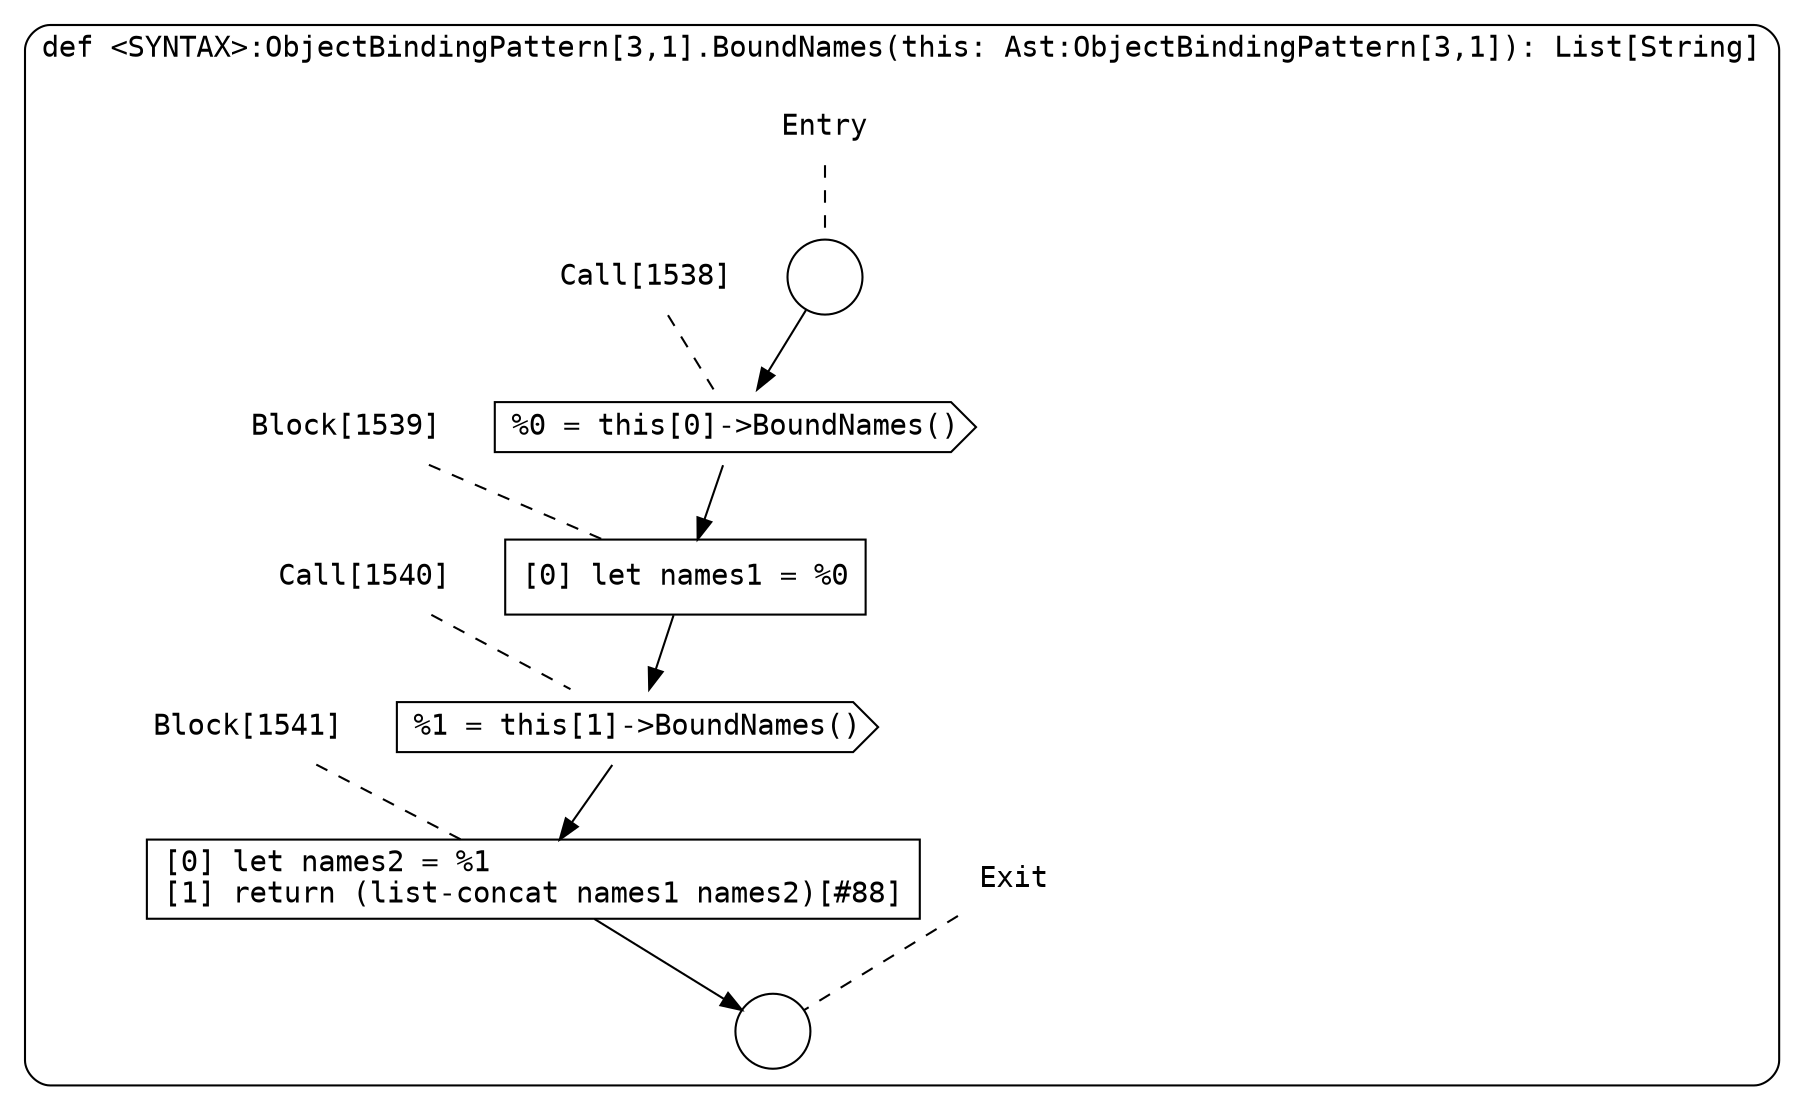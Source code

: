 digraph {
  graph [fontname = "Consolas"]
  node [fontname = "Consolas"]
  edge [fontname = "Consolas"]
  subgraph cluster186 {
    label = "def <SYNTAX>:ObjectBindingPattern[3,1].BoundNames(this: Ast:ObjectBindingPattern[3,1]): List[String]"
    style = rounded
    cluster186_entry_name [shape=none, label=<<font color="black">Entry</font>>]
    cluster186_entry_name -> cluster186_entry [arrowhead=none, color="black", style=dashed]
    cluster186_entry [shape=circle label=" " color="black" fillcolor="white" style=filled]
    cluster186_entry -> node1538 [color="black"]
    cluster186_exit_name [shape=none, label=<<font color="black">Exit</font>>]
    cluster186_exit_name -> cluster186_exit [arrowhead=none, color="black", style=dashed]
    cluster186_exit [shape=circle label=" " color="black" fillcolor="white" style=filled]
    node1538_name [shape=none, label=<<font color="black">Call[1538]</font>>]
    node1538_name -> node1538 [arrowhead=none, color="black", style=dashed]
    node1538 [shape=cds, label=<<font color="black">%0 = this[0]-&gt;BoundNames()</font>> color="black" fillcolor="white", style=filled]
    node1538 -> node1539 [color="black"]
    node1539_name [shape=none, label=<<font color="black">Block[1539]</font>>]
    node1539_name -> node1539 [arrowhead=none, color="black", style=dashed]
    node1539 [shape=box, label=<<font color="black">[0] let names1 = %0<BR ALIGN="LEFT"/></font>> color="black" fillcolor="white", style=filled]
    node1539 -> node1540 [color="black"]
    node1540_name [shape=none, label=<<font color="black">Call[1540]</font>>]
    node1540_name -> node1540 [arrowhead=none, color="black", style=dashed]
    node1540 [shape=cds, label=<<font color="black">%1 = this[1]-&gt;BoundNames()</font>> color="black" fillcolor="white", style=filled]
    node1540 -> node1541 [color="black"]
    node1541_name [shape=none, label=<<font color="black">Block[1541]</font>>]
    node1541_name -> node1541 [arrowhead=none, color="black", style=dashed]
    node1541 [shape=box, label=<<font color="black">[0] let names2 = %1<BR ALIGN="LEFT"/>[1] return (list-concat names1 names2)[#88]<BR ALIGN="LEFT"/></font>> color="black" fillcolor="white", style=filled]
    node1541 -> cluster186_exit [color="black"]
  }
}